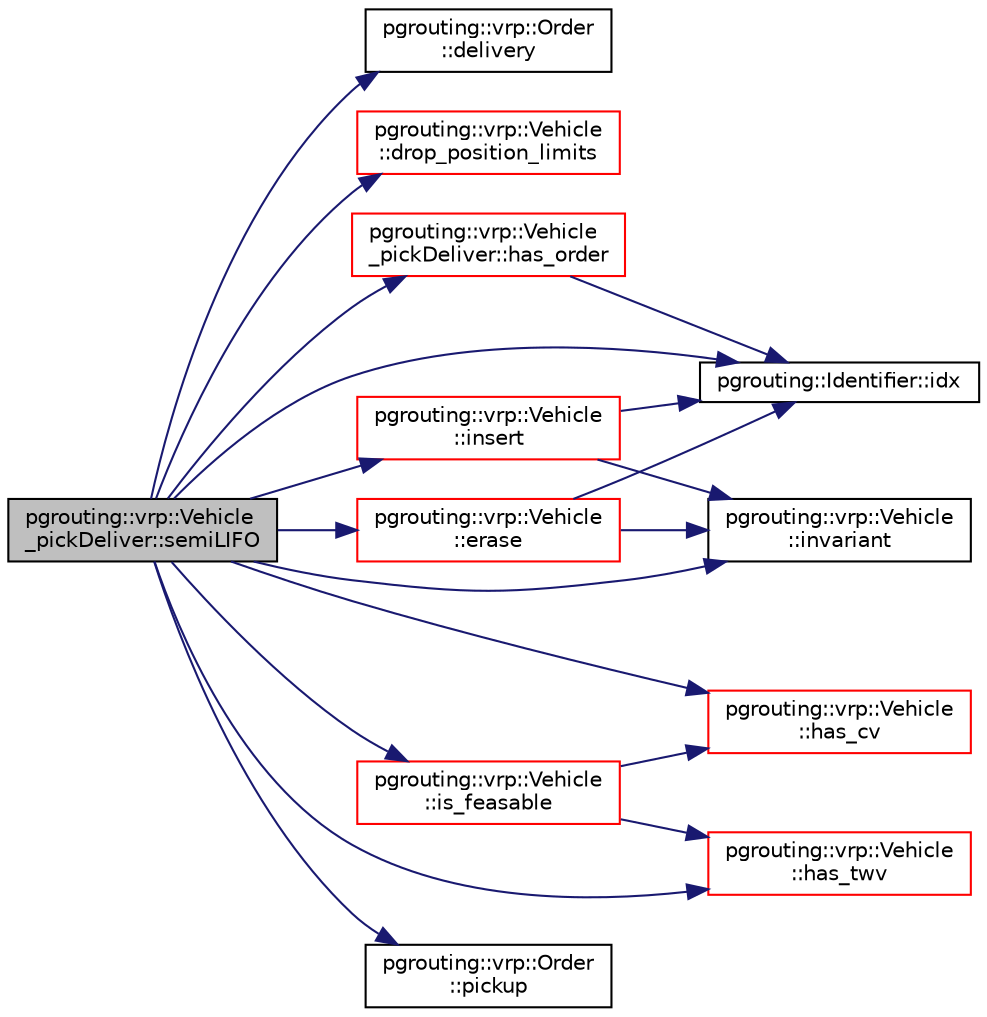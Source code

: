 digraph "pgrouting::vrp::Vehicle_pickDeliver::semiLIFO"
{
  edge [fontname="Helvetica",fontsize="10",labelfontname="Helvetica",labelfontsize="10"];
  node [fontname="Helvetica",fontsize="10",shape=record];
  rankdir="LR";
  Node1087 [label="pgrouting::vrp::Vehicle\l_pickDeliver::semiLIFO",height=0.2,width=0.4,color="black", fillcolor="grey75", style="filled", fontcolor="black"];
  Node1087 -> Node1088 [color="midnightblue",fontsize="10",style="solid",fontname="Helvetica"];
  Node1088 [label="pgrouting::vrp::Order\l::delivery",height=0.2,width=0.4,color="black", fillcolor="white", style="filled",URL="$classpgrouting_1_1vrp_1_1Order.html#a909823e836bd8fb257eede3dc13ba61e",tooltip="The delivery node identifier. "];
  Node1087 -> Node1089 [color="midnightblue",fontsize="10",style="solid",fontname="Helvetica"];
  Node1089 [label="pgrouting::vrp::Vehicle\l::drop_position_limits",height=0.2,width=0.4,color="red", fillcolor="white", style="filled",URL="$classpgrouting_1_1vrp_1_1Vehicle.html#a17be5b5bea2071f1e44b594f45019ef4"];
  Node1087 -> Node1101 [color="midnightblue",fontsize="10",style="solid",fontname="Helvetica"];
  Node1101 [label="pgrouting::vrp::Vehicle\l::erase",height=0.2,width=0.4,color="red", fillcolor="white", style="filled",URL="$classpgrouting_1_1vrp_1_1Vehicle.html#ad1920dd6aed04b9381b9b2ec78dddc47",tooltip="Erase node.id() "];
  Node1101 -> Node1099 [color="midnightblue",fontsize="10",style="solid",fontname="Helvetica"];
  Node1099 [label="pgrouting::Identifier::idx",height=0.2,width=0.4,color="black", fillcolor="white", style="filled",URL="$classpgrouting_1_1Identifier.html#ae0a3414bc65c1b67101b3f5944505447"];
  Node1101 -> Node1091 [color="midnightblue",fontsize="10",style="solid",fontname="Helvetica"];
  Node1091 [label="pgrouting::vrp::Vehicle\l::invariant",height=0.2,width=0.4,color="black", fillcolor="white", style="filled",URL="$classpgrouting_1_1vrp_1_1Vehicle.html#a29bf7e33dfb519d7abb8648c2d631d30",tooltip="Invariant The path must: "];
  Node1087 -> Node1103 [color="midnightblue",fontsize="10",style="solid",fontname="Helvetica"];
  Node1103 [label="pgrouting::vrp::Vehicle\l::has_cv",height=0.2,width=0.4,color="red", fillcolor="white", style="filled",URL="$classpgrouting_1_1vrp_1_1Vehicle.html#af5541c03c32d6a81445bc1944ee406d6"];
  Node1087 -> Node1105 [color="midnightblue",fontsize="10",style="solid",fontname="Helvetica"];
  Node1105 [label="pgrouting::vrp::Vehicle\l_pickDeliver::has_order",height=0.2,width=0.4,color="red", fillcolor="white", style="filled",URL="$classpgrouting_1_1vrp_1_1Vehicle__pickDeliver.html#adb870b4b7089194de06de8471eba0767"];
  Node1105 -> Node1099 [color="midnightblue",fontsize="10",style="solid",fontname="Helvetica"];
  Node1087 -> Node1107 [color="midnightblue",fontsize="10",style="solid",fontname="Helvetica"];
  Node1107 [label="pgrouting::vrp::Vehicle\l::has_twv",height=0.2,width=0.4,color="red", fillcolor="white", style="filled",URL="$classpgrouting_1_1vrp_1_1Vehicle.html#a68809d3dfb276a4c2fdda5019276f096"];
  Node1087 -> Node1099 [color="midnightblue",fontsize="10",style="solid",fontname="Helvetica"];
  Node1087 -> Node1109 [color="midnightblue",fontsize="10",style="solid",fontname="Helvetica"];
  Node1109 [label="pgrouting::vrp::Vehicle\l::insert",height=0.2,width=0.4,color="red", fillcolor="white", style="filled",URL="$classpgrouting_1_1vrp_1_1Vehicle.html#af98de97049075d4db58f3e97dc9185aa",tooltip="@ { "];
  Node1109 -> Node1099 [color="midnightblue",fontsize="10",style="solid",fontname="Helvetica"];
  Node1109 -> Node1091 [color="midnightblue",fontsize="10",style="solid",fontname="Helvetica"];
  Node1087 -> Node1091 [color="midnightblue",fontsize="10",style="solid",fontname="Helvetica"];
  Node1087 -> Node1110 [color="midnightblue",fontsize="10",style="solid",fontname="Helvetica"];
  Node1110 [label="pgrouting::vrp::Vehicle\l::is_feasable",height=0.2,width=0.4,color="red", fillcolor="white", style="filled",URL="$classpgrouting_1_1vrp_1_1Vehicle.html#af03e827c78c15067dd25279ed354150a"];
  Node1110 -> Node1103 [color="midnightblue",fontsize="10",style="solid",fontname="Helvetica"];
  Node1110 -> Node1107 [color="midnightblue",fontsize="10",style="solid",fontname="Helvetica"];
  Node1087 -> Node1115 [color="midnightblue",fontsize="10",style="solid",fontname="Helvetica"];
  Node1115 [label="pgrouting::vrp::Order\l::pickup",height=0.2,width=0.4,color="black", fillcolor="white", style="filled",URL="$classpgrouting_1_1vrp_1_1Order.html#aabef0d026576976f0e0eddd40171645b",tooltip="The delivery node identifier. "];
}
